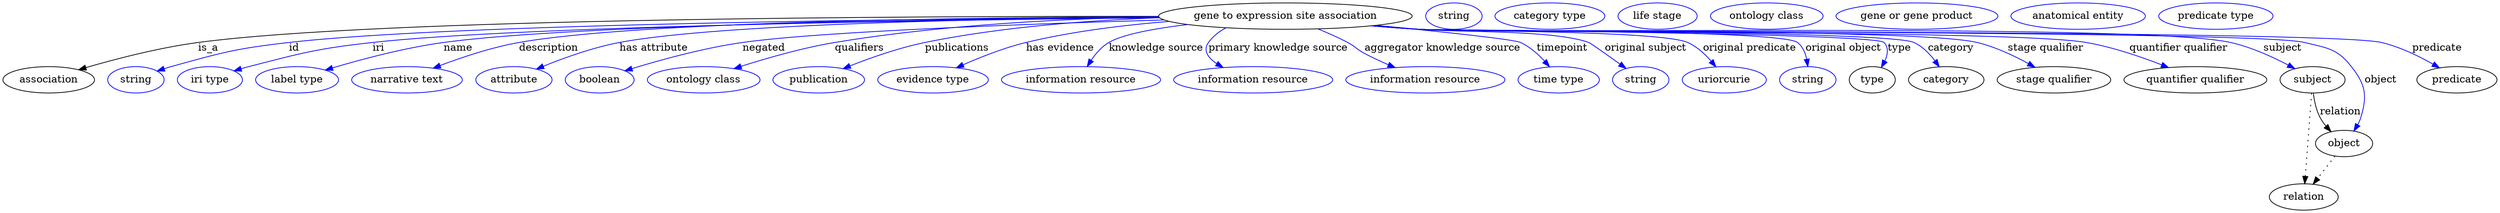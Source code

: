 digraph {
	graph [bb="0,0,3402,283"];
	node [label="\N"];
	"gene to expression site association"	[height=0.5,
		label="gene to expression site association",
		pos="1748.4,265",
		width=4.8024];
	association	[height=0.5,
		pos="62.394,178",
		width=1.7332];
	"gene to expression site association" -> association	[label=is_a,
		lp="281.39,221.5",
		pos="e,103.13,191.69 1575.3,264.59 1240.5,264.95 515.2,261.76 267.39,229 213.88,221.93 154.05,206.43 112.91,194.55"];
	id	[color=blue,
		height=0.5,
		label=string,
		pos="181.39,178",
		width=1.0652];
	"gene to expression site association" -> id	[color=blue,
		label=id,
		lp="398.39,221.5",
		pos="e,210.38,190 1576.1,263.32 1263.7,261.45 615.6,254.53 391.39,229 318.39,220.69 300.2,215.65 229.39,196 226.29,195.14 223.09,194.17 \
219.89,193.16",
		style=solid];
	iri	[color=blue,
		height=0.5,
		label="iri type",
		pos="282.39,178",
		width=1.2277];
	"gene to expression site association" -> iri	[color=blue,
		label=iri,
		lp="515.39,221.5",
		pos="e,315.29,190.23 1576.9,262.58 1286.3,259.61 709.27,251.07 507.39,229 430.02,220.54 410.81,215.26 335.39,196 332.02,195.14 328.54,\
194.18 325.05,193.17",
		style=solid];
	name	[color=blue,
		height=0.5,
		label="label type",
		pos="401.39,178",
		width=1.5707];
	"gene to expression site association" -> name	[color=blue,
		label=name,
		lp="617.39,221.5",
		pos="e,439.57,191.41 1576.1,263.36 1302.5,261.57 780.96,254.77 597.39,229 545.94,221.78 488.49,206.2 449.16,194.34",
		style=solid];
	description	[color=blue,
		height=0.5,
		label="narrative text",
		pos="551.39,178",
		width=2.0943];
	"gene to expression site association" -> description	[color=blue,
		label=description,
		lp="739.89,221.5",
		pos="e,586.21,194 1575.4,264.34 1322,263.79 862.21,258.56 699.39,229 663.55,222.49 624.58,209.05 595.63,197.74",
		style=solid];
	"has attribute"	[color=blue,
		height=0.5,
		label=attribute,
		pos="696.39,178",
		width=1.4443];
	"gene to expression site association" -> "has attribute"	[color=blue,
		label="has attribute",
		lp="881.39,221.5",
		pos="e,726.05,192.79 1575.6,263.73 1351,262.27 971.35,255.76 834.39,229 799.98,222.28 762.69,208.34 735.56,196.88",
		style=solid];
	negated	[color=blue,
		height=0.5,
		label=boolean,
		pos="813.39,178",
		width=1.2999];
	"gene to expression site association" -> negated	[color=blue,
		label=negated,
		lp="1036.4,221.5",
		pos="e,847.62,190.31 1582.7,259.76 1398.9,254.42 1114.3,244.08 1007.4,229 955.07,221.62 896.53,205.39 857.57,193.41",
		style=solid];
	qualifiers	[color=blue,
		height=0.5,
		label="ontology class",
		pos="954.39,178",
		width=2.1304];
	"gene to expression site association" -> qualifiers	[color=blue,
		label=qualifiers,
		lp="1166.9,221.5",
		pos="e,995.77,193.3 1575.6,264.08 1451.8,261.73 1281.4,253.58 1133.4,229 1089.5,221.7 1040.9,207.74 1005.4,196.42",
		style=solid];
	publications	[color=blue,
		height=0.5,
		label=publication,
		pos="1111.4,178",
		width=1.7332];
	"gene to expression site association" -> publications	[color=blue,
		label=publications,
		lp="1300.4,221.5",
		pos="e,1144.7,193.27 1576.7,262.74 1481.5,259.31 1361.5,250.47 1256.4,229 1221.2,221.8 1182.7,208.28 1154.3,197.11",
		style=solid];
	"has evidence"	[color=blue,
		height=0.5,
		label="evidence type",
		pos="1267.4,178",
		width=2.0943];
	"gene to expression site association" -> "has evidence"	[color=blue,
		label="has evidence",
		lp="1440.9,221.5",
		pos="e,1299.2,194.38 1590,257.71 1528.3,252.83 1457.4,244.21 1394.4,229 1364.8,221.86 1332.9,209.3 1308.5,198.55",
		style=solid];
	"knowledge source"	[color=blue,
		height=0.5,
		label="information resource",
		pos="1469.4,178",
		width=3.015];
	"gene to expression site association" -> "knowledge source"	[color=blue,
		label="knowledge source",
		lp="1571.9,221.5",
		pos="e,1477.9,196.21 1615.1,253.52 1570.1,248.11 1526.4,240.22 1507.4,229 1497.6,223.21 1489.4,213.81 1483.2,204.71",
		style=solid];
	"primary knowledge source"	[color=blue,
		height=0.5,
		label="information resource",
		pos="1704.4,178",
		width=3.015];
	"gene to expression site association" -> "primary knowledge source"	[color=blue,
		label="primary knowledge source",
		lp="1738.4,221.5",
		pos="e,1663.3,194.83 1667.3,249.01 1657.9,244.08 1649.6,237.57 1643.4,229 1635.5,218.08 1642.7,208.17 1654.5,200.11",
		style=solid];
	"aggregator knowledge source"	[color=blue,
		height=0.5,
		label="information resource",
		pos="1939.4,178",
		width=3.015];
	"gene to expression site association" -> "aggregator knowledge source"	[color=blue,
		label="aggregator knowledge source",
		lp="1962.9,221.5",
		pos="e,1898.2,194.67 1792.8,247.55 1806.1,242.14 1820.5,235.76 1833.4,229 1844.2,223.32 1845.6,219.73 1856.4,214 1866.6,208.55 1877.9,\
203.32 1888.8,198.64",
		style=solid];
	timepoint	[color=blue,
		height=0.5,
		label="time type",
		pos="2121.4,178",
		width=1.5346];
	"gene to expression site association" -> timepoint	[color=blue,
		label=timepoint,
		lp="2126.4,221.5",
		pos="e,2108.8,195.92 1871.9,252.39 1958.4,243.96 2060.2,233.3 2069.4,229 2081.8,223.2 2093.1,213.23 2102,203.71",
		style=solid];
	"original subject"	[color=blue,
		height=0.5,
		label=string,
		pos="2233.4,178",
		width=1.0652];
	"gene to expression site association" -> "original subject"	[color=blue,
		label="original subject",
		lp="2240.4,221.5",
		pos="e,2213.2,193.59 1871.2,252.26 1891,250.45 1911.3,248.64 1930.4,247 1981.9,242.6 2113.7,246.51 2162.4,229 2164.9,228.1 2186.3,212.95 \
2204.9,199.56",
		style=solid];
	"original predicate"	[color=blue,
		height=0.5,
		label=uriorcurie,
		pos="2347.4,178",
		width=1.5887];
	"gene to expression site association" -> "original predicate"	[color=blue,
		label="original predicate",
		lp="2381.9,221.5",
		pos="e,2336,195.71 1868.7,252 1889.3,250.17 1910.5,248.42 1930.4,247 1971.1,244.1 2260.1,245.54 2297.4,229 2309.8,223.48 2320.9,213.36 \
2329.4,203.65",
		style=solid];
	"original object"	[color=blue,
		height=0.5,
		label=string,
		pos="2461.4,178",
		width=1.0652];
	"gene to expression site association" -> "original object"	[color=blue,
		label="original object",
		lp="2509.9,221.5",
		pos="e,2461.4,196.18 1867.3,251.89 1888.3,250.04 1910,248.31 1930.4,247 1959.1,245.16 2424.8,246.76 2447.4,229 2454.4,223.47 2458.1,214.72 \
2460,206.08",
		style=solid];
	type	[height=0.5,
		pos="2549.4,178",
		width=0.86659];
	"gene to expression site association" -> type	[color=blue,
		label=type,
		lp="2586.4,221.5",
		pos="e,2561.8,194.86 1866.8,251.82 1887.9,249.96 1909.8,248.25 1930.4,247 1948,245.93 2553.1,241.65 2565.4,229 2572,222.21 2570.6,212.69 \
2566.6,203.78",
		style=solid];
	category	[height=0.5,
		pos="2650.4,178",
		width=1.4263];
	"gene to expression site association" -> category	[color=blue,
		label=category,
		lp="2656.9,221.5",
		pos="e,2640.8,195.77 1866.8,251.79 1887.9,249.94 1909.8,248.23 1930.4,247 1967.9,244.75 2572.4,244.93 2606.4,229 2617.9,223.62 2627.6,\
213.65 2635,204.02",
		style=solid];
	"stage qualifier"	[height=0.5,
		pos="2797.4,178",
		width=2.1484];
	"gene to expression site association" -> "stage qualifier"	[color=blue,
		label="stage qualifier",
		lp="2785.9,221.5",
		pos="e,2771.4,195.22 1866.3,251.78 1887.6,249.92 1909.6,248.21 1930.4,247 2014.9,242.06 2610,248.64 2692.4,229 2717,223.14 2742.6,211.06 \
2762.4,200.24",
		style=solid];
	"quantifier qualifier"	[height=0.5,
		pos="2990.4,178",
		width=2.7081];
	"gene to expression site association" -> "quantifier qualifier"	[color=blue,
		label="quantifier qualifier",
		lp="2967.4,221.5",
		pos="e,2953.9,194.75 1865.8,251.76 1887.3,249.88 1909.5,248.18 1930.4,247 2031.5,241.29 2741.6,246.3 2841.4,229 2876.9,222.84 2915.4,\
209.73 2944.4,198.48",
		style=solid];
	subject	[height=0.5,
		pos="3150.4,178",
		width=1.2277];
	"gene to expression site association" -> subject	[color=blue,
		label=subject,
		lp="3109.4,221.5",
		pos="e,3126,193.35 1865.8,251.7 1887.3,249.83 1909.5,248.14 1930.4,247 2053.3,240.27 2918.2,255.64 3038.4,229 3066.1,222.86 3095.3,209.56 \
3117,198.22",
		style=solid];
	object	[height=0.5,
		pos="3193.4,91",
		width=1.0832];
	"gene to expression site association" -> object	[color=blue,
		label=object,
		lp="3243.4,178",
		pos="e,3206.8,108.09 1865.3,251.72 1886.9,249.83 1909.3,248.14 1930.4,247 1997.5,243.37 3074.2,245.32 3139.4,229 3170.4,221.22 3183.6,\
221.17 3203.4,196 3222.7,171.45 3225.3,156.9 3216.4,127 3215.4,123.55 3213.9,120.13 3212.1,116.85",
		style=solid];
	predicate	[height=0.5,
		pos="3347.4,178",
		width=1.5165];
	"gene to expression site association" -> predicate	[color=blue,
		label=predicate,
		lp="3320.4,221.5",
		pos="e,3323.6,194.32 1865.3,251.7 1886.9,249.82 1909.3,248.13 1930.4,247 2003.3,243.1 3173.4,245.84 3244.4,229 3269.3,223.1 3295.2,210.51 \
3314.7,199.43",
		style=solid];
	association_type	[color=blue,
		height=0.5,
		label=string,
		pos="1977.4,265",
		width=1.0652];
	association_category	[color=blue,
		height=0.5,
		label="category type",
		pos="2108.4,265",
		width=2.0762];
	"gene to expression site association_stage qualifier"	[color=blue,
		height=0.5,
		label="life stage",
		pos="2255.4,265",
		width=1.4985];
	"gene to expression site association_quantifier qualifier"	[color=blue,
		height=0.5,
		label="ontology class",
		pos="2404.4,265",
		width=2.1304];
	subject -> object	[label=relation,
		lp="3188.4,134.5",
		pos="e,3175.5,107.23 3151.5,159.55 3152.7,149.57 3155.2,137.07 3160.4,127 3162.6,122.68 3165.5,118.52 3168.7,114.66"];
	relation	[height=0.5,
		pos="3138.4,18",
		width=1.2999];
	subject -> relation	[pos="e,3139.7,36.188 3149.1,159.79 3147,132.48 3143,78.994 3140.5,46.38",
		style=dotted];
	"gene to expression site association_subject"	[color=blue,
		height=0.5,
		label="gene or gene product",
		pos="2609.4,265",
		width=3.0692];
	object -> relation	[pos="e,3151.2,35.54 3180.9,73.889 3174,64.939 3165.2,53.617 3157.4,43.584",
		style=dotted];
	"gene to expression site association_object"	[color=blue,
		height=0.5,
		label="anatomical entity",
		pos="2829.4,265",
		width=2.5456];
	"gene to expression site association_predicate"	[color=blue,
		height=0.5,
		label="predicate type",
		pos="3017.4,265",
		width=2.1665];
}

